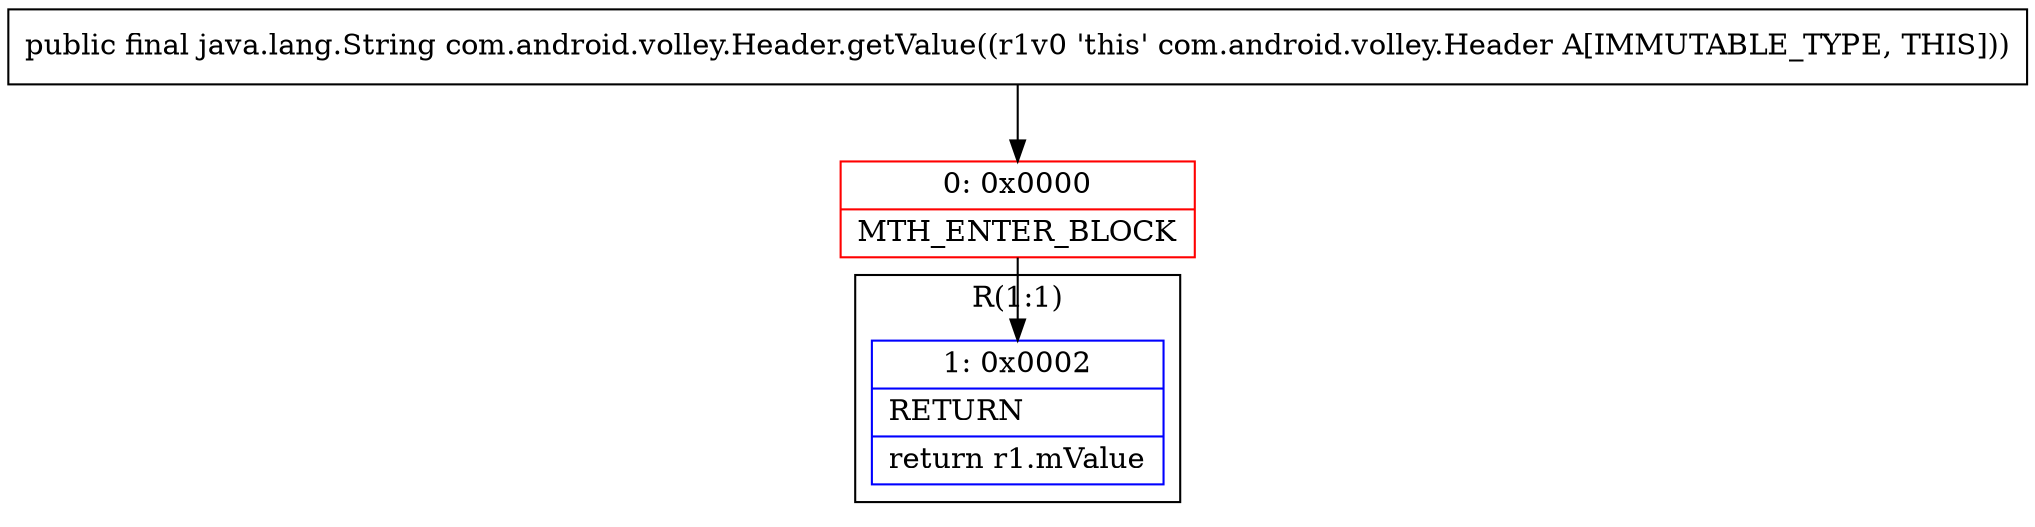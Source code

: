 digraph "CFG forcom.android.volley.Header.getValue()Ljava\/lang\/String;" {
subgraph cluster_Region_558213098 {
label = "R(1:1)";
node [shape=record,color=blue];
Node_1 [shape=record,label="{1\:\ 0x0002|RETURN\l|return r1.mValue\l}"];
}
Node_0 [shape=record,color=red,label="{0\:\ 0x0000|MTH_ENTER_BLOCK\l}"];
MethodNode[shape=record,label="{public final java.lang.String com.android.volley.Header.getValue((r1v0 'this' com.android.volley.Header A[IMMUTABLE_TYPE, THIS])) }"];
MethodNode -> Node_0;
Node_0 -> Node_1;
}

